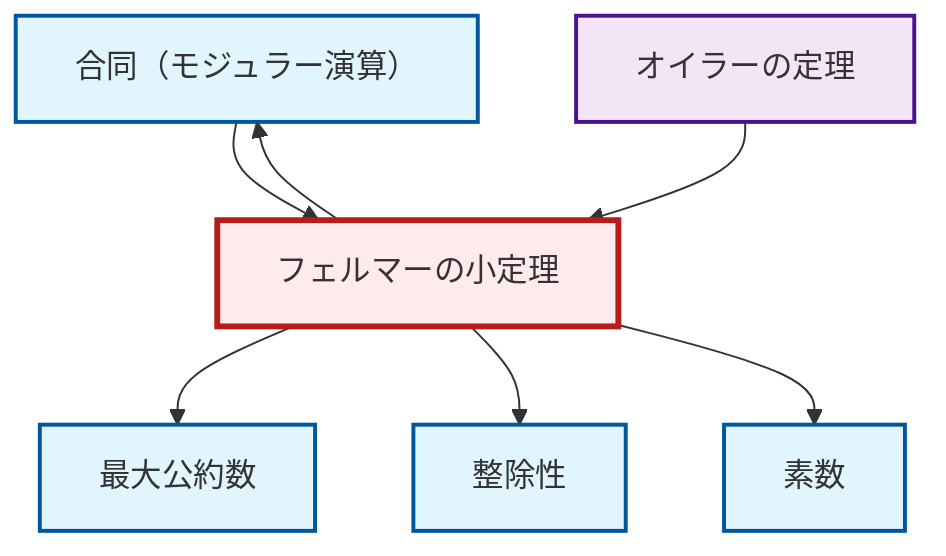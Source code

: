 graph TD
    classDef definition fill:#e1f5fe,stroke:#01579b,stroke-width:2px
    classDef theorem fill:#f3e5f5,stroke:#4a148c,stroke-width:2px
    classDef axiom fill:#fff3e0,stroke:#e65100,stroke-width:2px
    classDef example fill:#e8f5e9,stroke:#1b5e20,stroke-width:2px
    classDef current fill:#ffebee,stroke:#b71c1c,stroke-width:3px
    def-congruence["合同（モジュラー演算）"]:::definition
    thm-euler["オイラーの定理"]:::theorem
    thm-fermat-little["フェルマーの小定理"]:::theorem
    def-gcd["最大公約数"]:::definition
    def-divisibility["整除性"]:::definition
    def-prime["素数"]:::definition
    thm-fermat-little --> def-congruence
    thm-fermat-little --> def-gcd
    def-congruence --> thm-fermat-little
    thm-fermat-little --> def-divisibility
    thm-euler --> thm-fermat-little
    thm-fermat-little --> def-prime
    class thm-fermat-little current